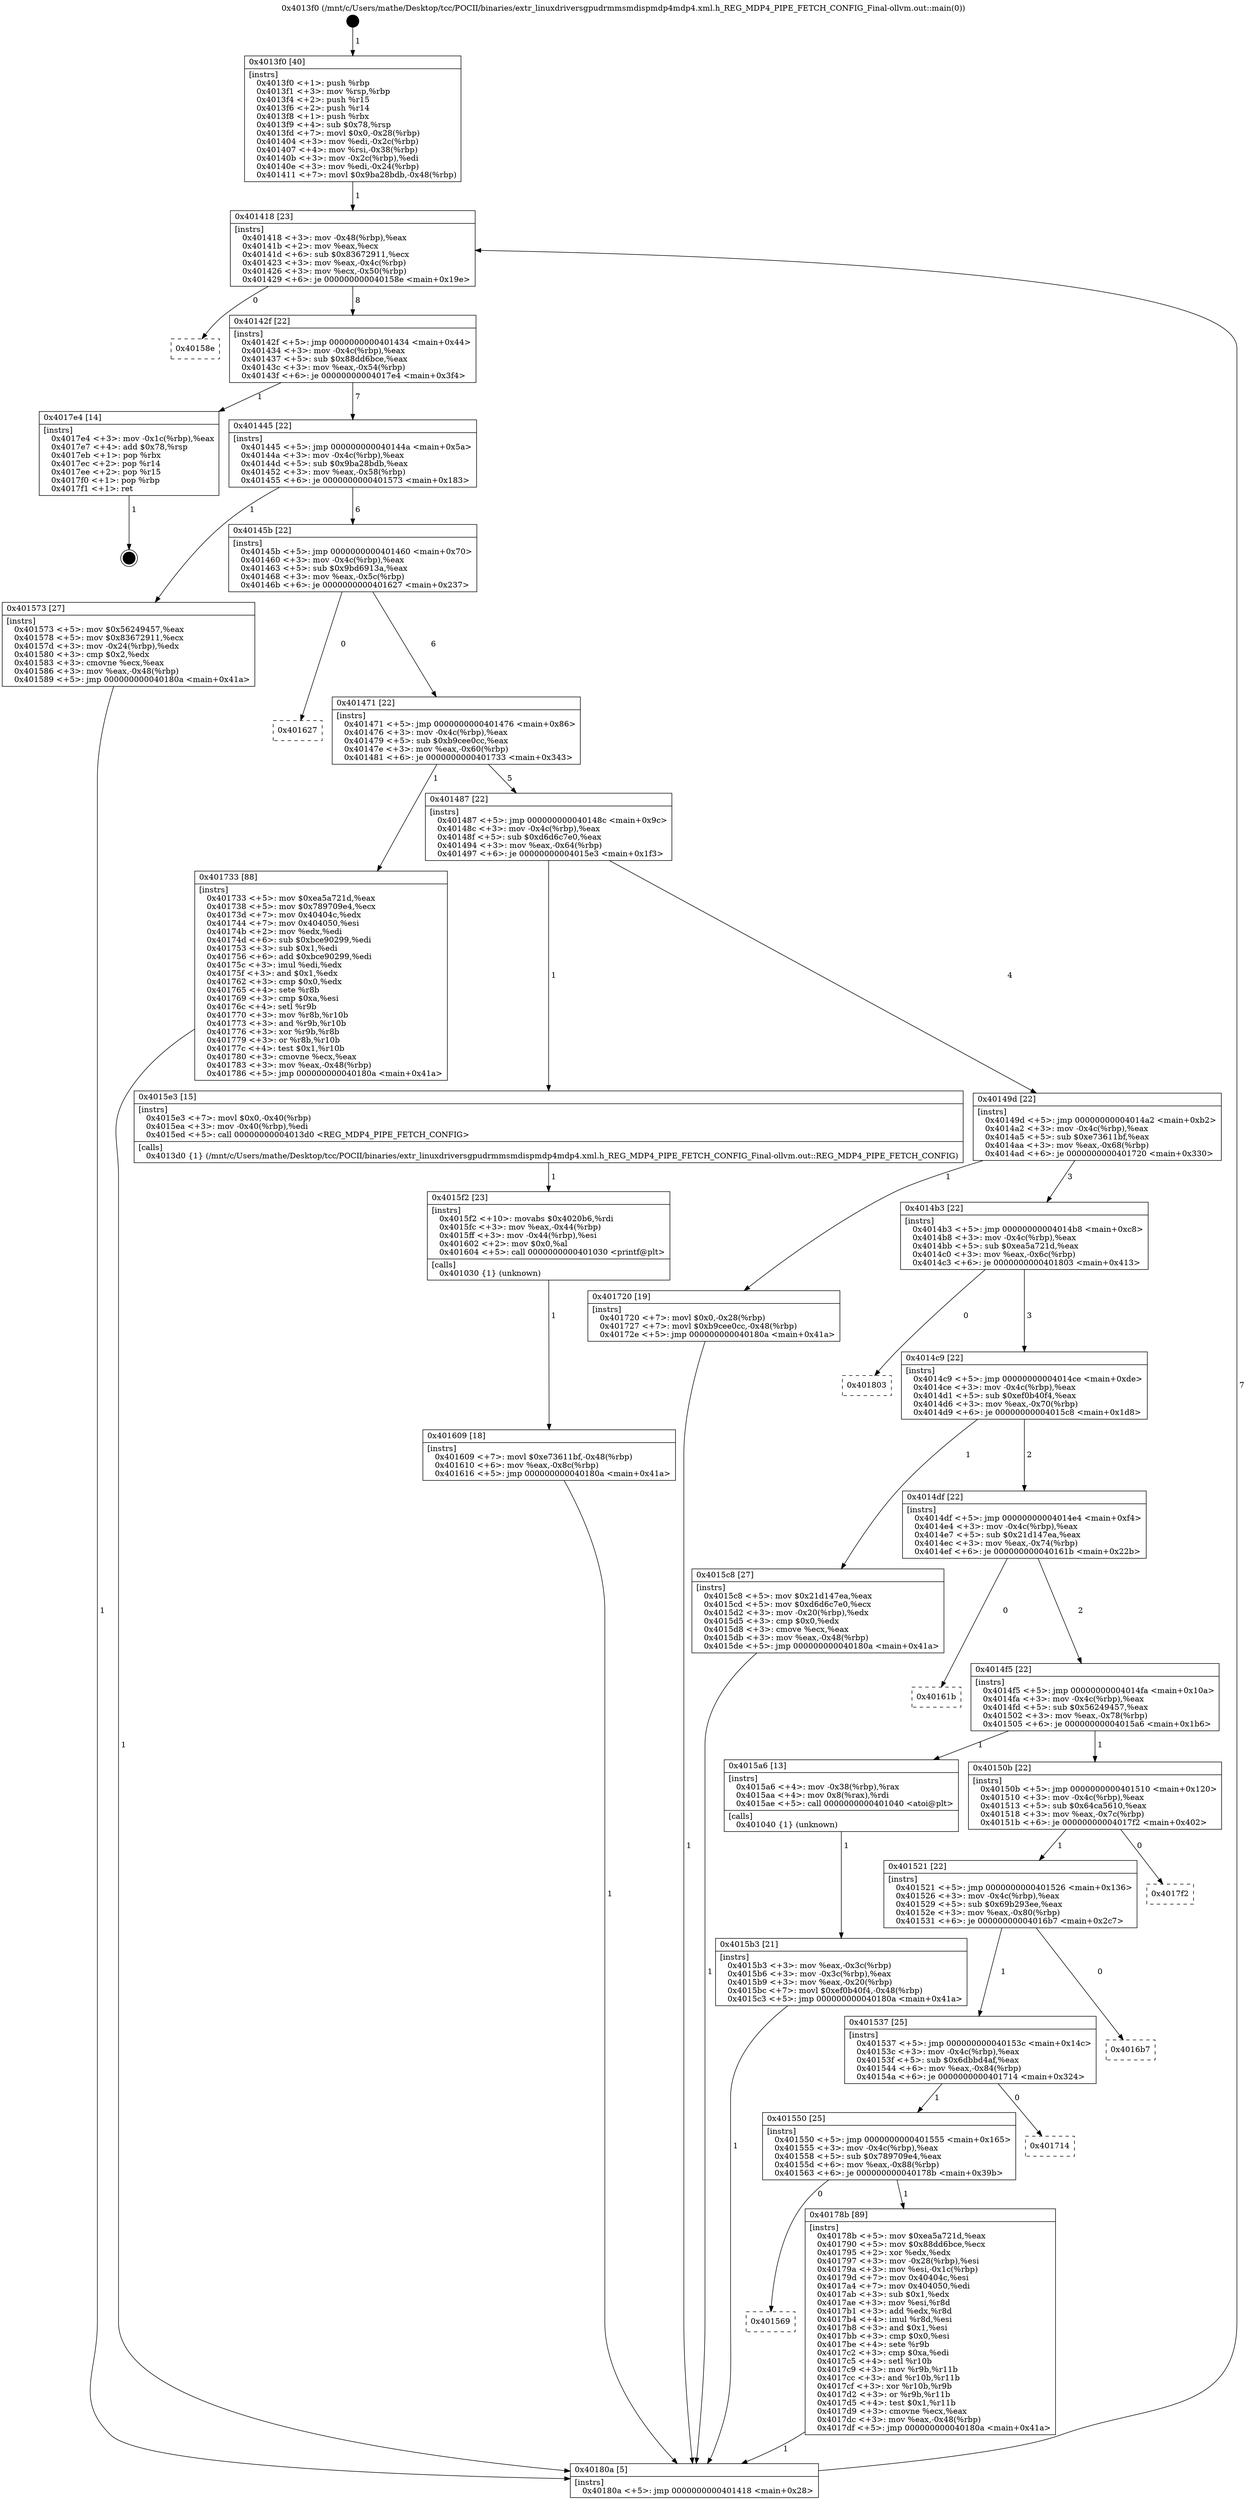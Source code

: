 digraph "0x4013f0" {
  label = "0x4013f0 (/mnt/c/Users/mathe/Desktop/tcc/POCII/binaries/extr_linuxdriversgpudrmmsmdispmdp4mdp4.xml.h_REG_MDP4_PIPE_FETCH_CONFIG_Final-ollvm.out::main(0))"
  labelloc = "t"
  node[shape=record]

  Entry [label="",width=0.3,height=0.3,shape=circle,fillcolor=black,style=filled]
  "0x401418" [label="{
     0x401418 [23]\l
     | [instrs]\l
     &nbsp;&nbsp;0x401418 \<+3\>: mov -0x48(%rbp),%eax\l
     &nbsp;&nbsp;0x40141b \<+2\>: mov %eax,%ecx\l
     &nbsp;&nbsp;0x40141d \<+6\>: sub $0x83672911,%ecx\l
     &nbsp;&nbsp;0x401423 \<+3\>: mov %eax,-0x4c(%rbp)\l
     &nbsp;&nbsp;0x401426 \<+3\>: mov %ecx,-0x50(%rbp)\l
     &nbsp;&nbsp;0x401429 \<+6\>: je 000000000040158e \<main+0x19e\>\l
  }"]
  "0x40158e" [label="{
     0x40158e\l
  }", style=dashed]
  "0x40142f" [label="{
     0x40142f [22]\l
     | [instrs]\l
     &nbsp;&nbsp;0x40142f \<+5\>: jmp 0000000000401434 \<main+0x44\>\l
     &nbsp;&nbsp;0x401434 \<+3\>: mov -0x4c(%rbp),%eax\l
     &nbsp;&nbsp;0x401437 \<+5\>: sub $0x88dd6bce,%eax\l
     &nbsp;&nbsp;0x40143c \<+3\>: mov %eax,-0x54(%rbp)\l
     &nbsp;&nbsp;0x40143f \<+6\>: je 00000000004017e4 \<main+0x3f4\>\l
  }"]
  Exit [label="",width=0.3,height=0.3,shape=circle,fillcolor=black,style=filled,peripheries=2]
  "0x4017e4" [label="{
     0x4017e4 [14]\l
     | [instrs]\l
     &nbsp;&nbsp;0x4017e4 \<+3\>: mov -0x1c(%rbp),%eax\l
     &nbsp;&nbsp;0x4017e7 \<+4\>: add $0x78,%rsp\l
     &nbsp;&nbsp;0x4017eb \<+1\>: pop %rbx\l
     &nbsp;&nbsp;0x4017ec \<+2\>: pop %r14\l
     &nbsp;&nbsp;0x4017ee \<+2\>: pop %r15\l
     &nbsp;&nbsp;0x4017f0 \<+1\>: pop %rbp\l
     &nbsp;&nbsp;0x4017f1 \<+1\>: ret\l
  }"]
  "0x401445" [label="{
     0x401445 [22]\l
     | [instrs]\l
     &nbsp;&nbsp;0x401445 \<+5\>: jmp 000000000040144a \<main+0x5a\>\l
     &nbsp;&nbsp;0x40144a \<+3\>: mov -0x4c(%rbp),%eax\l
     &nbsp;&nbsp;0x40144d \<+5\>: sub $0x9ba28bdb,%eax\l
     &nbsp;&nbsp;0x401452 \<+3\>: mov %eax,-0x58(%rbp)\l
     &nbsp;&nbsp;0x401455 \<+6\>: je 0000000000401573 \<main+0x183\>\l
  }"]
  "0x401569" [label="{
     0x401569\l
  }", style=dashed]
  "0x401573" [label="{
     0x401573 [27]\l
     | [instrs]\l
     &nbsp;&nbsp;0x401573 \<+5\>: mov $0x56249457,%eax\l
     &nbsp;&nbsp;0x401578 \<+5\>: mov $0x83672911,%ecx\l
     &nbsp;&nbsp;0x40157d \<+3\>: mov -0x24(%rbp),%edx\l
     &nbsp;&nbsp;0x401580 \<+3\>: cmp $0x2,%edx\l
     &nbsp;&nbsp;0x401583 \<+3\>: cmovne %ecx,%eax\l
     &nbsp;&nbsp;0x401586 \<+3\>: mov %eax,-0x48(%rbp)\l
     &nbsp;&nbsp;0x401589 \<+5\>: jmp 000000000040180a \<main+0x41a\>\l
  }"]
  "0x40145b" [label="{
     0x40145b [22]\l
     | [instrs]\l
     &nbsp;&nbsp;0x40145b \<+5\>: jmp 0000000000401460 \<main+0x70\>\l
     &nbsp;&nbsp;0x401460 \<+3\>: mov -0x4c(%rbp),%eax\l
     &nbsp;&nbsp;0x401463 \<+5\>: sub $0x9bd6913a,%eax\l
     &nbsp;&nbsp;0x401468 \<+3\>: mov %eax,-0x5c(%rbp)\l
     &nbsp;&nbsp;0x40146b \<+6\>: je 0000000000401627 \<main+0x237\>\l
  }"]
  "0x40180a" [label="{
     0x40180a [5]\l
     | [instrs]\l
     &nbsp;&nbsp;0x40180a \<+5\>: jmp 0000000000401418 \<main+0x28\>\l
  }"]
  "0x4013f0" [label="{
     0x4013f0 [40]\l
     | [instrs]\l
     &nbsp;&nbsp;0x4013f0 \<+1\>: push %rbp\l
     &nbsp;&nbsp;0x4013f1 \<+3\>: mov %rsp,%rbp\l
     &nbsp;&nbsp;0x4013f4 \<+2\>: push %r15\l
     &nbsp;&nbsp;0x4013f6 \<+2\>: push %r14\l
     &nbsp;&nbsp;0x4013f8 \<+1\>: push %rbx\l
     &nbsp;&nbsp;0x4013f9 \<+4\>: sub $0x78,%rsp\l
     &nbsp;&nbsp;0x4013fd \<+7\>: movl $0x0,-0x28(%rbp)\l
     &nbsp;&nbsp;0x401404 \<+3\>: mov %edi,-0x2c(%rbp)\l
     &nbsp;&nbsp;0x401407 \<+4\>: mov %rsi,-0x38(%rbp)\l
     &nbsp;&nbsp;0x40140b \<+3\>: mov -0x2c(%rbp),%edi\l
     &nbsp;&nbsp;0x40140e \<+3\>: mov %edi,-0x24(%rbp)\l
     &nbsp;&nbsp;0x401411 \<+7\>: movl $0x9ba28bdb,-0x48(%rbp)\l
  }"]
  "0x40178b" [label="{
     0x40178b [89]\l
     | [instrs]\l
     &nbsp;&nbsp;0x40178b \<+5\>: mov $0xea5a721d,%eax\l
     &nbsp;&nbsp;0x401790 \<+5\>: mov $0x88dd6bce,%ecx\l
     &nbsp;&nbsp;0x401795 \<+2\>: xor %edx,%edx\l
     &nbsp;&nbsp;0x401797 \<+3\>: mov -0x28(%rbp),%esi\l
     &nbsp;&nbsp;0x40179a \<+3\>: mov %esi,-0x1c(%rbp)\l
     &nbsp;&nbsp;0x40179d \<+7\>: mov 0x40404c,%esi\l
     &nbsp;&nbsp;0x4017a4 \<+7\>: mov 0x404050,%edi\l
     &nbsp;&nbsp;0x4017ab \<+3\>: sub $0x1,%edx\l
     &nbsp;&nbsp;0x4017ae \<+3\>: mov %esi,%r8d\l
     &nbsp;&nbsp;0x4017b1 \<+3\>: add %edx,%r8d\l
     &nbsp;&nbsp;0x4017b4 \<+4\>: imul %r8d,%esi\l
     &nbsp;&nbsp;0x4017b8 \<+3\>: and $0x1,%esi\l
     &nbsp;&nbsp;0x4017bb \<+3\>: cmp $0x0,%esi\l
     &nbsp;&nbsp;0x4017be \<+4\>: sete %r9b\l
     &nbsp;&nbsp;0x4017c2 \<+3\>: cmp $0xa,%edi\l
     &nbsp;&nbsp;0x4017c5 \<+4\>: setl %r10b\l
     &nbsp;&nbsp;0x4017c9 \<+3\>: mov %r9b,%r11b\l
     &nbsp;&nbsp;0x4017cc \<+3\>: and %r10b,%r11b\l
     &nbsp;&nbsp;0x4017cf \<+3\>: xor %r10b,%r9b\l
     &nbsp;&nbsp;0x4017d2 \<+3\>: or %r9b,%r11b\l
     &nbsp;&nbsp;0x4017d5 \<+4\>: test $0x1,%r11b\l
     &nbsp;&nbsp;0x4017d9 \<+3\>: cmovne %ecx,%eax\l
     &nbsp;&nbsp;0x4017dc \<+3\>: mov %eax,-0x48(%rbp)\l
     &nbsp;&nbsp;0x4017df \<+5\>: jmp 000000000040180a \<main+0x41a\>\l
  }"]
  "0x401627" [label="{
     0x401627\l
  }", style=dashed]
  "0x401471" [label="{
     0x401471 [22]\l
     | [instrs]\l
     &nbsp;&nbsp;0x401471 \<+5\>: jmp 0000000000401476 \<main+0x86\>\l
     &nbsp;&nbsp;0x401476 \<+3\>: mov -0x4c(%rbp),%eax\l
     &nbsp;&nbsp;0x401479 \<+5\>: sub $0xb9cee0cc,%eax\l
     &nbsp;&nbsp;0x40147e \<+3\>: mov %eax,-0x60(%rbp)\l
     &nbsp;&nbsp;0x401481 \<+6\>: je 0000000000401733 \<main+0x343\>\l
  }"]
  "0x401550" [label="{
     0x401550 [25]\l
     | [instrs]\l
     &nbsp;&nbsp;0x401550 \<+5\>: jmp 0000000000401555 \<main+0x165\>\l
     &nbsp;&nbsp;0x401555 \<+3\>: mov -0x4c(%rbp),%eax\l
     &nbsp;&nbsp;0x401558 \<+5\>: sub $0x789709e4,%eax\l
     &nbsp;&nbsp;0x40155d \<+6\>: mov %eax,-0x88(%rbp)\l
     &nbsp;&nbsp;0x401563 \<+6\>: je 000000000040178b \<main+0x39b\>\l
  }"]
  "0x401733" [label="{
     0x401733 [88]\l
     | [instrs]\l
     &nbsp;&nbsp;0x401733 \<+5\>: mov $0xea5a721d,%eax\l
     &nbsp;&nbsp;0x401738 \<+5\>: mov $0x789709e4,%ecx\l
     &nbsp;&nbsp;0x40173d \<+7\>: mov 0x40404c,%edx\l
     &nbsp;&nbsp;0x401744 \<+7\>: mov 0x404050,%esi\l
     &nbsp;&nbsp;0x40174b \<+2\>: mov %edx,%edi\l
     &nbsp;&nbsp;0x40174d \<+6\>: sub $0xbce90299,%edi\l
     &nbsp;&nbsp;0x401753 \<+3\>: sub $0x1,%edi\l
     &nbsp;&nbsp;0x401756 \<+6\>: add $0xbce90299,%edi\l
     &nbsp;&nbsp;0x40175c \<+3\>: imul %edi,%edx\l
     &nbsp;&nbsp;0x40175f \<+3\>: and $0x1,%edx\l
     &nbsp;&nbsp;0x401762 \<+3\>: cmp $0x0,%edx\l
     &nbsp;&nbsp;0x401765 \<+4\>: sete %r8b\l
     &nbsp;&nbsp;0x401769 \<+3\>: cmp $0xa,%esi\l
     &nbsp;&nbsp;0x40176c \<+4\>: setl %r9b\l
     &nbsp;&nbsp;0x401770 \<+3\>: mov %r8b,%r10b\l
     &nbsp;&nbsp;0x401773 \<+3\>: and %r9b,%r10b\l
     &nbsp;&nbsp;0x401776 \<+3\>: xor %r9b,%r8b\l
     &nbsp;&nbsp;0x401779 \<+3\>: or %r8b,%r10b\l
     &nbsp;&nbsp;0x40177c \<+4\>: test $0x1,%r10b\l
     &nbsp;&nbsp;0x401780 \<+3\>: cmovne %ecx,%eax\l
     &nbsp;&nbsp;0x401783 \<+3\>: mov %eax,-0x48(%rbp)\l
     &nbsp;&nbsp;0x401786 \<+5\>: jmp 000000000040180a \<main+0x41a\>\l
  }"]
  "0x401487" [label="{
     0x401487 [22]\l
     | [instrs]\l
     &nbsp;&nbsp;0x401487 \<+5\>: jmp 000000000040148c \<main+0x9c\>\l
     &nbsp;&nbsp;0x40148c \<+3\>: mov -0x4c(%rbp),%eax\l
     &nbsp;&nbsp;0x40148f \<+5\>: sub $0xd6d6c7e0,%eax\l
     &nbsp;&nbsp;0x401494 \<+3\>: mov %eax,-0x64(%rbp)\l
     &nbsp;&nbsp;0x401497 \<+6\>: je 00000000004015e3 \<main+0x1f3\>\l
  }"]
  "0x401714" [label="{
     0x401714\l
  }", style=dashed]
  "0x4015e3" [label="{
     0x4015e3 [15]\l
     | [instrs]\l
     &nbsp;&nbsp;0x4015e3 \<+7\>: movl $0x0,-0x40(%rbp)\l
     &nbsp;&nbsp;0x4015ea \<+3\>: mov -0x40(%rbp),%edi\l
     &nbsp;&nbsp;0x4015ed \<+5\>: call 00000000004013d0 \<REG_MDP4_PIPE_FETCH_CONFIG\>\l
     | [calls]\l
     &nbsp;&nbsp;0x4013d0 \{1\} (/mnt/c/Users/mathe/Desktop/tcc/POCII/binaries/extr_linuxdriversgpudrmmsmdispmdp4mdp4.xml.h_REG_MDP4_PIPE_FETCH_CONFIG_Final-ollvm.out::REG_MDP4_PIPE_FETCH_CONFIG)\l
  }"]
  "0x40149d" [label="{
     0x40149d [22]\l
     | [instrs]\l
     &nbsp;&nbsp;0x40149d \<+5\>: jmp 00000000004014a2 \<main+0xb2\>\l
     &nbsp;&nbsp;0x4014a2 \<+3\>: mov -0x4c(%rbp),%eax\l
     &nbsp;&nbsp;0x4014a5 \<+5\>: sub $0xe73611bf,%eax\l
     &nbsp;&nbsp;0x4014aa \<+3\>: mov %eax,-0x68(%rbp)\l
     &nbsp;&nbsp;0x4014ad \<+6\>: je 0000000000401720 \<main+0x330\>\l
  }"]
  "0x401537" [label="{
     0x401537 [25]\l
     | [instrs]\l
     &nbsp;&nbsp;0x401537 \<+5\>: jmp 000000000040153c \<main+0x14c\>\l
     &nbsp;&nbsp;0x40153c \<+3\>: mov -0x4c(%rbp),%eax\l
     &nbsp;&nbsp;0x40153f \<+5\>: sub $0x6dbbd4af,%eax\l
     &nbsp;&nbsp;0x401544 \<+6\>: mov %eax,-0x84(%rbp)\l
     &nbsp;&nbsp;0x40154a \<+6\>: je 0000000000401714 \<main+0x324\>\l
  }"]
  "0x401720" [label="{
     0x401720 [19]\l
     | [instrs]\l
     &nbsp;&nbsp;0x401720 \<+7\>: movl $0x0,-0x28(%rbp)\l
     &nbsp;&nbsp;0x401727 \<+7\>: movl $0xb9cee0cc,-0x48(%rbp)\l
     &nbsp;&nbsp;0x40172e \<+5\>: jmp 000000000040180a \<main+0x41a\>\l
  }"]
  "0x4014b3" [label="{
     0x4014b3 [22]\l
     | [instrs]\l
     &nbsp;&nbsp;0x4014b3 \<+5\>: jmp 00000000004014b8 \<main+0xc8\>\l
     &nbsp;&nbsp;0x4014b8 \<+3\>: mov -0x4c(%rbp),%eax\l
     &nbsp;&nbsp;0x4014bb \<+5\>: sub $0xea5a721d,%eax\l
     &nbsp;&nbsp;0x4014c0 \<+3\>: mov %eax,-0x6c(%rbp)\l
     &nbsp;&nbsp;0x4014c3 \<+6\>: je 0000000000401803 \<main+0x413\>\l
  }"]
  "0x4016b7" [label="{
     0x4016b7\l
  }", style=dashed]
  "0x401803" [label="{
     0x401803\l
  }", style=dashed]
  "0x4014c9" [label="{
     0x4014c9 [22]\l
     | [instrs]\l
     &nbsp;&nbsp;0x4014c9 \<+5\>: jmp 00000000004014ce \<main+0xde\>\l
     &nbsp;&nbsp;0x4014ce \<+3\>: mov -0x4c(%rbp),%eax\l
     &nbsp;&nbsp;0x4014d1 \<+5\>: sub $0xef0b40f4,%eax\l
     &nbsp;&nbsp;0x4014d6 \<+3\>: mov %eax,-0x70(%rbp)\l
     &nbsp;&nbsp;0x4014d9 \<+6\>: je 00000000004015c8 \<main+0x1d8\>\l
  }"]
  "0x401521" [label="{
     0x401521 [22]\l
     | [instrs]\l
     &nbsp;&nbsp;0x401521 \<+5\>: jmp 0000000000401526 \<main+0x136\>\l
     &nbsp;&nbsp;0x401526 \<+3\>: mov -0x4c(%rbp),%eax\l
     &nbsp;&nbsp;0x401529 \<+5\>: sub $0x69b293ee,%eax\l
     &nbsp;&nbsp;0x40152e \<+3\>: mov %eax,-0x80(%rbp)\l
     &nbsp;&nbsp;0x401531 \<+6\>: je 00000000004016b7 \<main+0x2c7\>\l
  }"]
  "0x4015c8" [label="{
     0x4015c8 [27]\l
     | [instrs]\l
     &nbsp;&nbsp;0x4015c8 \<+5\>: mov $0x21d147ea,%eax\l
     &nbsp;&nbsp;0x4015cd \<+5\>: mov $0xd6d6c7e0,%ecx\l
     &nbsp;&nbsp;0x4015d2 \<+3\>: mov -0x20(%rbp),%edx\l
     &nbsp;&nbsp;0x4015d5 \<+3\>: cmp $0x0,%edx\l
     &nbsp;&nbsp;0x4015d8 \<+3\>: cmove %ecx,%eax\l
     &nbsp;&nbsp;0x4015db \<+3\>: mov %eax,-0x48(%rbp)\l
     &nbsp;&nbsp;0x4015de \<+5\>: jmp 000000000040180a \<main+0x41a\>\l
  }"]
  "0x4014df" [label="{
     0x4014df [22]\l
     | [instrs]\l
     &nbsp;&nbsp;0x4014df \<+5\>: jmp 00000000004014e4 \<main+0xf4\>\l
     &nbsp;&nbsp;0x4014e4 \<+3\>: mov -0x4c(%rbp),%eax\l
     &nbsp;&nbsp;0x4014e7 \<+5\>: sub $0x21d147ea,%eax\l
     &nbsp;&nbsp;0x4014ec \<+3\>: mov %eax,-0x74(%rbp)\l
     &nbsp;&nbsp;0x4014ef \<+6\>: je 000000000040161b \<main+0x22b\>\l
  }"]
  "0x4017f2" [label="{
     0x4017f2\l
  }", style=dashed]
  "0x40161b" [label="{
     0x40161b\l
  }", style=dashed]
  "0x4014f5" [label="{
     0x4014f5 [22]\l
     | [instrs]\l
     &nbsp;&nbsp;0x4014f5 \<+5\>: jmp 00000000004014fa \<main+0x10a\>\l
     &nbsp;&nbsp;0x4014fa \<+3\>: mov -0x4c(%rbp),%eax\l
     &nbsp;&nbsp;0x4014fd \<+5\>: sub $0x56249457,%eax\l
     &nbsp;&nbsp;0x401502 \<+3\>: mov %eax,-0x78(%rbp)\l
     &nbsp;&nbsp;0x401505 \<+6\>: je 00000000004015a6 \<main+0x1b6\>\l
  }"]
  "0x401609" [label="{
     0x401609 [18]\l
     | [instrs]\l
     &nbsp;&nbsp;0x401609 \<+7\>: movl $0xe73611bf,-0x48(%rbp)\l
     &nbsp;&nbsp;0x401610 \<+6\>: mov %eax,-0x8c(%rbp)\l
     &nbsp;&nbsp;0x401616 \<+5\>: jmp 000000000040180a \<main+0x41a\>\l
  }"]
  "0x4015a6" [label="{
     0x4015a6 [13]\l
     | [instrs]\l
     &nbsp;&nbsp;0x4015a6 \<+4\>: mov -0x38(%rbp),%rax\l
     &nbsp;&nbsp;0x4015aa \<+4\>: mov 0x8(%rax),%rdi\l
     &nbsp;&nbsp;0x4015ae \<+5\>: call 0000000000401040 \<atoi@plt\>\l
     | [calls]\l
     &nbsp;&nbsp;0x401040 \{1\} (unknown)\l
  }"]
  "0x40150b" [label="{
     0x40150b [22]\l
     | [instrs]\l
     &nbsp;&nbsp;0x40150b \<+5\>: jmp 0000000000401510 \<main+0x120\>\l
     &nbsp;&nbsp;0x401510 \<+3\>: mov -0x4c(%rbp),%eax\l
     &nbsp;&nbsp;0x401513 \<+5\>: sub $0x64ca5610,%eax\l
     &nbsp;&nbsp;0x401518 \<+3\>: mov %eax,-0x7c(%rbp)\l
     &nbsp;&nbsp;0x40151b \<+6\>: je 00000000004017f2 \<main+0x402\>\l
  }"]
  "0x4015b3" [label="{
     0x4015b3 [21]\l
     | [instrs]\l
     &nbsp;&nbsp;0x4015b3 \<+3\>: mov %eax,-0x3c(%rbp)\l
     &nbsp;&nbsp;0x4015b6 \<+3\>: mov -0x3c(%rbp),%eax\l
     &nbsp;&nbsp;0x4015b9 \<+3\>: mov %eax,-0x20(%rbp)\l
     &nbsp;&nbsp;0x4015bc \<+7\>: movl $0xef0b40f4,-0x48(%rbp)\l
     &nbsp;&nbsp;0x4015c3 \<+5\>: jmp 000000000040180a \<main+0x41a\>\l
  }"]
  "0x4015f2" [label="{
     0x4015f2 [23]\l
     | [instrs]\l
     &nbsp;&nbsp;0x4015f2 \<+10\>: movabs $0x4020b6,%rdi\l
     &nbsp;&nbsp;0x4015fc \<+3\>: mov %eax,-0x44(%rbp)\l
     &nbsp;&nbsp;0x4015ff \<+3\>: mov -0x44(%rbp),%esi\l
     &nbsp;&nbsp;0x401602 \<+2\>: mov $0x0,%al\l
     &nbsp;&nbsp;0x401604 \<+5\>: call 0000000000401030 \<printf@plt\>\l
     | [calls]\l
     &nbsp;&nbsp;0x401030 \{1\} (unknown)\l
  }"]
  Entry -> "0x4013f0" [label=" 1"]
  "0x401418" -> "0x40158e" [label=" 0"]
  "0x401418" -> "0x40142f" [label=" 8"]
  "0x4017e4" -> Exit [label=" 1"]
  "0x40142f" -> "0x4017e4" [label=" 1"]
  "0x40142f" -> "0x401445" [label=" 7"]
  "0x40178b" -> "0x40180a" [label=" 1"]
  "0x401445" -> "0x401573" [label=" 1"]
  "0x401445" -> "0x40145b" [label=" 6"]
  "0x401573" -> "0x40180a" [label=" 1"]
  "0x4013f0" -> "0x401418" [label=" 1"]
  "0x40180a" -> "0x401418" [label=" 7"]
  "0x401550" -> "0x401569" [label=" 0"]
  "0x40145b" -> "0x401627" [label=" 0"]
  "0x40145b" -> "0x401471" [label=" 6"]
  "0x401550" -> "0x40178b" [label=" 1"]
  "0x401471" -> "0x401733" [label=" 1"]
  "0x401471" -> "0x401487" [label=" 5"]
  "0x401537" -> "0x401550" [label=" 1"]
  "0x401487" -> "0x4015e3" [label=" 1"]
  "0x401487" -> "0x40149d" [label=" 4"]
  "0x401537" -> "0x401714" [label=" 0"]
  "0x40149d" -> "0x401720" [label=" 1"]
  "0x40149d" -> "0x4014b3" [label=" 3"]
  "0x401521" -> "0x401537" [label=" 1"]
  "0x4014b3" -> "0x401803" [label=" 0"]
  "0x4014b3" -> "0x4014c9" [label=" 3"]
  "0x401521" -> "0x4016b7" [label=" 0"]
  "0x4014c9" -> "0x4015c8" [label=" 1"]
  "0x4014c9" -> "0x4014df" [label=" 2"]
  "0x40150b" -> "0x401521" [label=" 1"]
  "0x4014df" -> "0x40161b" [label=" 0"]
  "0x4014df" -> "0x4014f5" [label=" 2"]
  "0x40150b" -> "0x4017f2" [label=" 0"]
  "0x4014f5" -> "0x4015a6" [label=" 1"]
  "0x4014f5" -> "0x40150b" [label=" 1"]
  "0x4015a6" -> "0x4015b3" [label=" 1"]
  "0x4015b3" -> "0x40180a" [label=" 1"]
  "0x4015c8" -> "0x40180a" [label=" 1"]
  "0x4015e3" -> "0x4015f2" [label=" 1"]
  "0x4015f2" -> "0x401609" [label=" 1"]
  "0x401609" -> "0x40180a" [label=" 1"]
  "0x401720" -> "0x40180a" [label=" 1"]
  "0x401733" -> "0x40180a" [label=" 1"]
}
